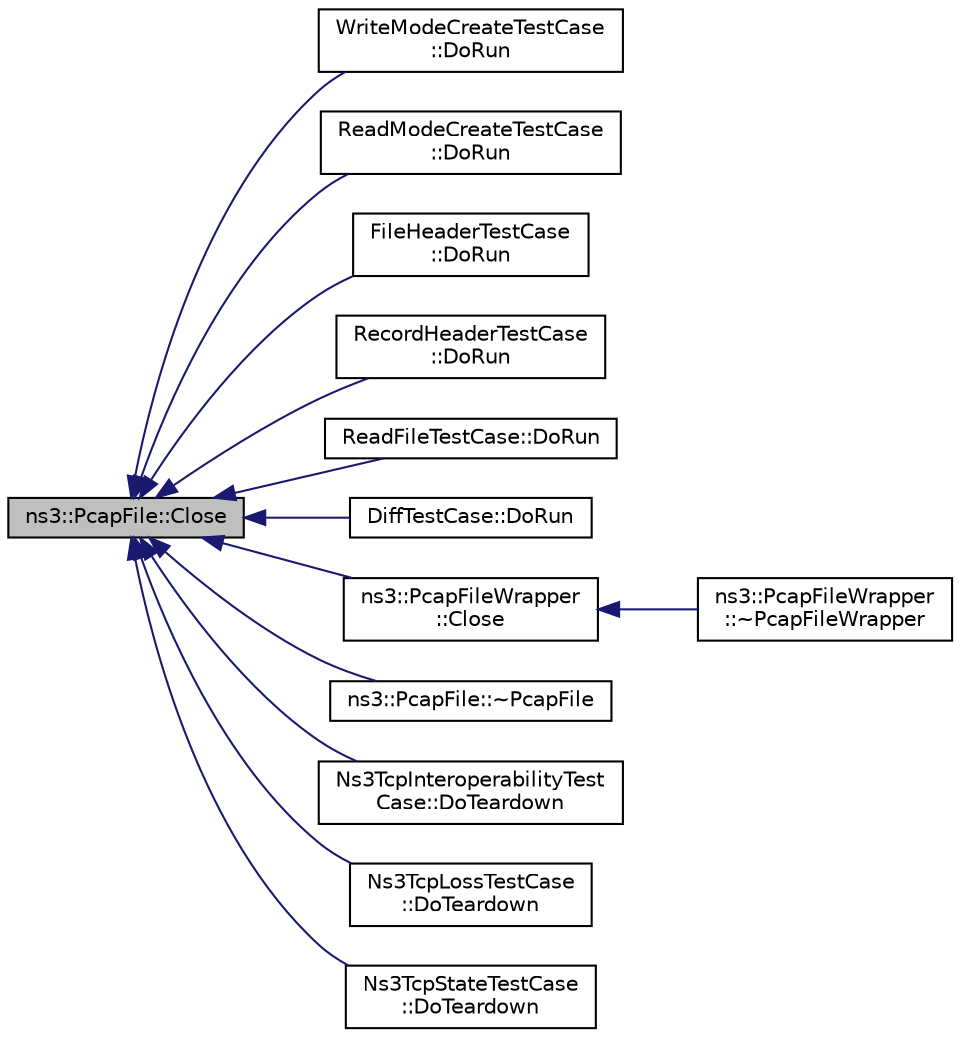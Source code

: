 digraph "ns3::PcapFile::Close"
{
  edge [fontname="Helvetica",fontsize="10",labelfontname="Helvetica",labelfontsize="10"];
  node [fontname="Helvetica",fontsize="10",shape=record];
  rankdir="LR";
  Node1 [label="ns3::PcapFile::Close",height=0.2,width=0.4,color="black", fillcolor="grey75", style="filled", fontcolor="black"];
  Node1 -> Node2 [dir="back",color="midnightblue",fontsize="10",style="solid"];
  Node2 [label="WriteModeCreateTestCase\l::DoRun",height=0.2,width=0.4,color="black", fillcolor="white", style="filled",URL="$d9/d4f/classWriteModeCreateTestCase.html#a0997ebdb9d907e8ea6e94a7ab96cc5b1",tooltip="Implementation to actually run this TestCase. "];
  Node1 -> Node3 [dir="back",color="midnightblue",fontsize="10",style="solid"];
  Node3 [label="ReadModeCreateTestCase\l::DoRun",height=0.2,width=0.4,color="black", fillcolor="white", style="filled",URL="$d2/d32/classReadModeCreateTestCase.html#a562663ce527b2afe1a01e530874cd851",tooltip="Implementation to actually run this TestCase. "];
  Node1 -> Node4 [dir="back",color="midnightblue",fontsize="10",style="solid"];
  Node4 [label="FileHeaderTestCase\l::DoRun",height=0.2,width=0.4,color="black", fillcolor="white", style="filled",URL="$d6/d33/classFileHeaderTestCase.html#a22d10594519437accb25ffb42e89068c",tooltip="Implementation to actually run this TestCase. "];
  Node1 -> Node5 [dir="back",color="midnightblue",fontsize="10",style="solid"];
  Node5 [label="RecordHeaderTestCase\l::DoRun",height=0.2,width=0.4,color="black", fillcolor="white", style="filled",URL="$d0/d44/classRecordHeaderTestCase.html#aaf35f7eec6dee5bbf435fe7807287491",tooltip="Implementation to actually run this TestCase. "];
  Node1 -> Node6 [dir="back",color="midnightblue",fontsize="10",style="solid"];
  Node6 [label="ReadFileTestCase::DoRun",height=0.2,width=0.4,color="black", fillcolor="white", style="filled",URL="$df/dab/classReadFileTestCase.html#a45c51f52ea608037fd8b5ca3a5353ad9",tooltip="Implementation to actually run this TestCase. "];
  Node1 -> Node7 [dir="back",color="midnightblue",fontsize="10",style="solid"];
  Node7 [label="DiffTestCase::DoRun",height=0.2,width=0.4,color="black", fillcolor="white", style="filled",URL="$df/da3/classDiffTestCase.html#aa6e6da63a68b54ea86a6172337d1e5a6",tooltip="Implementation to actually run this TestCase. "];
  Node1 -> Node8 [dir="back",color="midnightblue",fontsize="10",style="solid"];
  Node8 [label="ns3::PcapFileWrapper\l::Close",height=0.2,width=0.4,color="black", fillcolor="white", style="filled",URL="$d0/d37/classns3_1_1PcapFileWrapper.html#a3953c7fbf120b889a60969a5ec93a7bc"];
  Node8 -> Node9 [dir="back",color="midnightblue",fontsize="10",style="solid"];
  Node9 [label="ns3::PcapFileWrapper\l::~PcapFileWrapper",height=0.2,width=0.4,color="black", fillcolor="white", style="filled",URL="$d0/d37/classns3_1_1PcapFileWrapper.html#a7411aab7ddb9e89a8599c03b91cd2337"];
  Node1 -> Node10 [dir="back",color="midnightblue",fontsize="10",style="solid"];
  Node10 [label="ns3::PcapFile::~PcapFile",height=0.2,width=0.4,color="black", fillcolor="white", style="filled",URL="$d3/da4/classns3_1_1PcapFile.html#ae70ee5d4e70678f92635233e36288764"];
  Node1 -> Node11 [dir="back",color="midnightblue",fontsize="10",style="solid"];
  Node11 [label="Ns3TcpInteroperabilityTest\lCase::DoTeardown",height=0.2,width=0.4,color="black", fillcolor="white", style="filled",URL="$d5/d86/classNs3TcpInteroperabilityTestCase.html#a13a91d5f3882d3ac42448bcc29ebcbfd",tooltip="Implementation to do any local setup required for this TestCase. "];
  Node1 -> Node12 [dir="back",color="midnightblue",fontsize="10",style="solid"];
  Node12 [label="Ns3TcpLossTestCase\l::DoTeardown",height=0.2,width=0.4,color="black", fillcolor="white", style="filled",URL="$d7/d40/classNs3TcpLossTestCase.html#aec944c7c89b90381e63893e48ae3fd49",tooltip="Implementation to do any local setup required for this TestCase. "];
  Node1 -> Node13 [dir="back",color="midnightblue",fontsize="10",style="solid"];
  Node13 [label="Ns3TcpStateTestCase\l::DoTeardown",height=0.2,width=0.4,color="black", fillcolor="white", style="filled",URL="$d4/d4d/classNs3TcpStateTestCase.html#a80c9b357d0d42b443efe4feb204c9846",tooltip="Implementation to do any local setup required for this TestCase. "];
}
